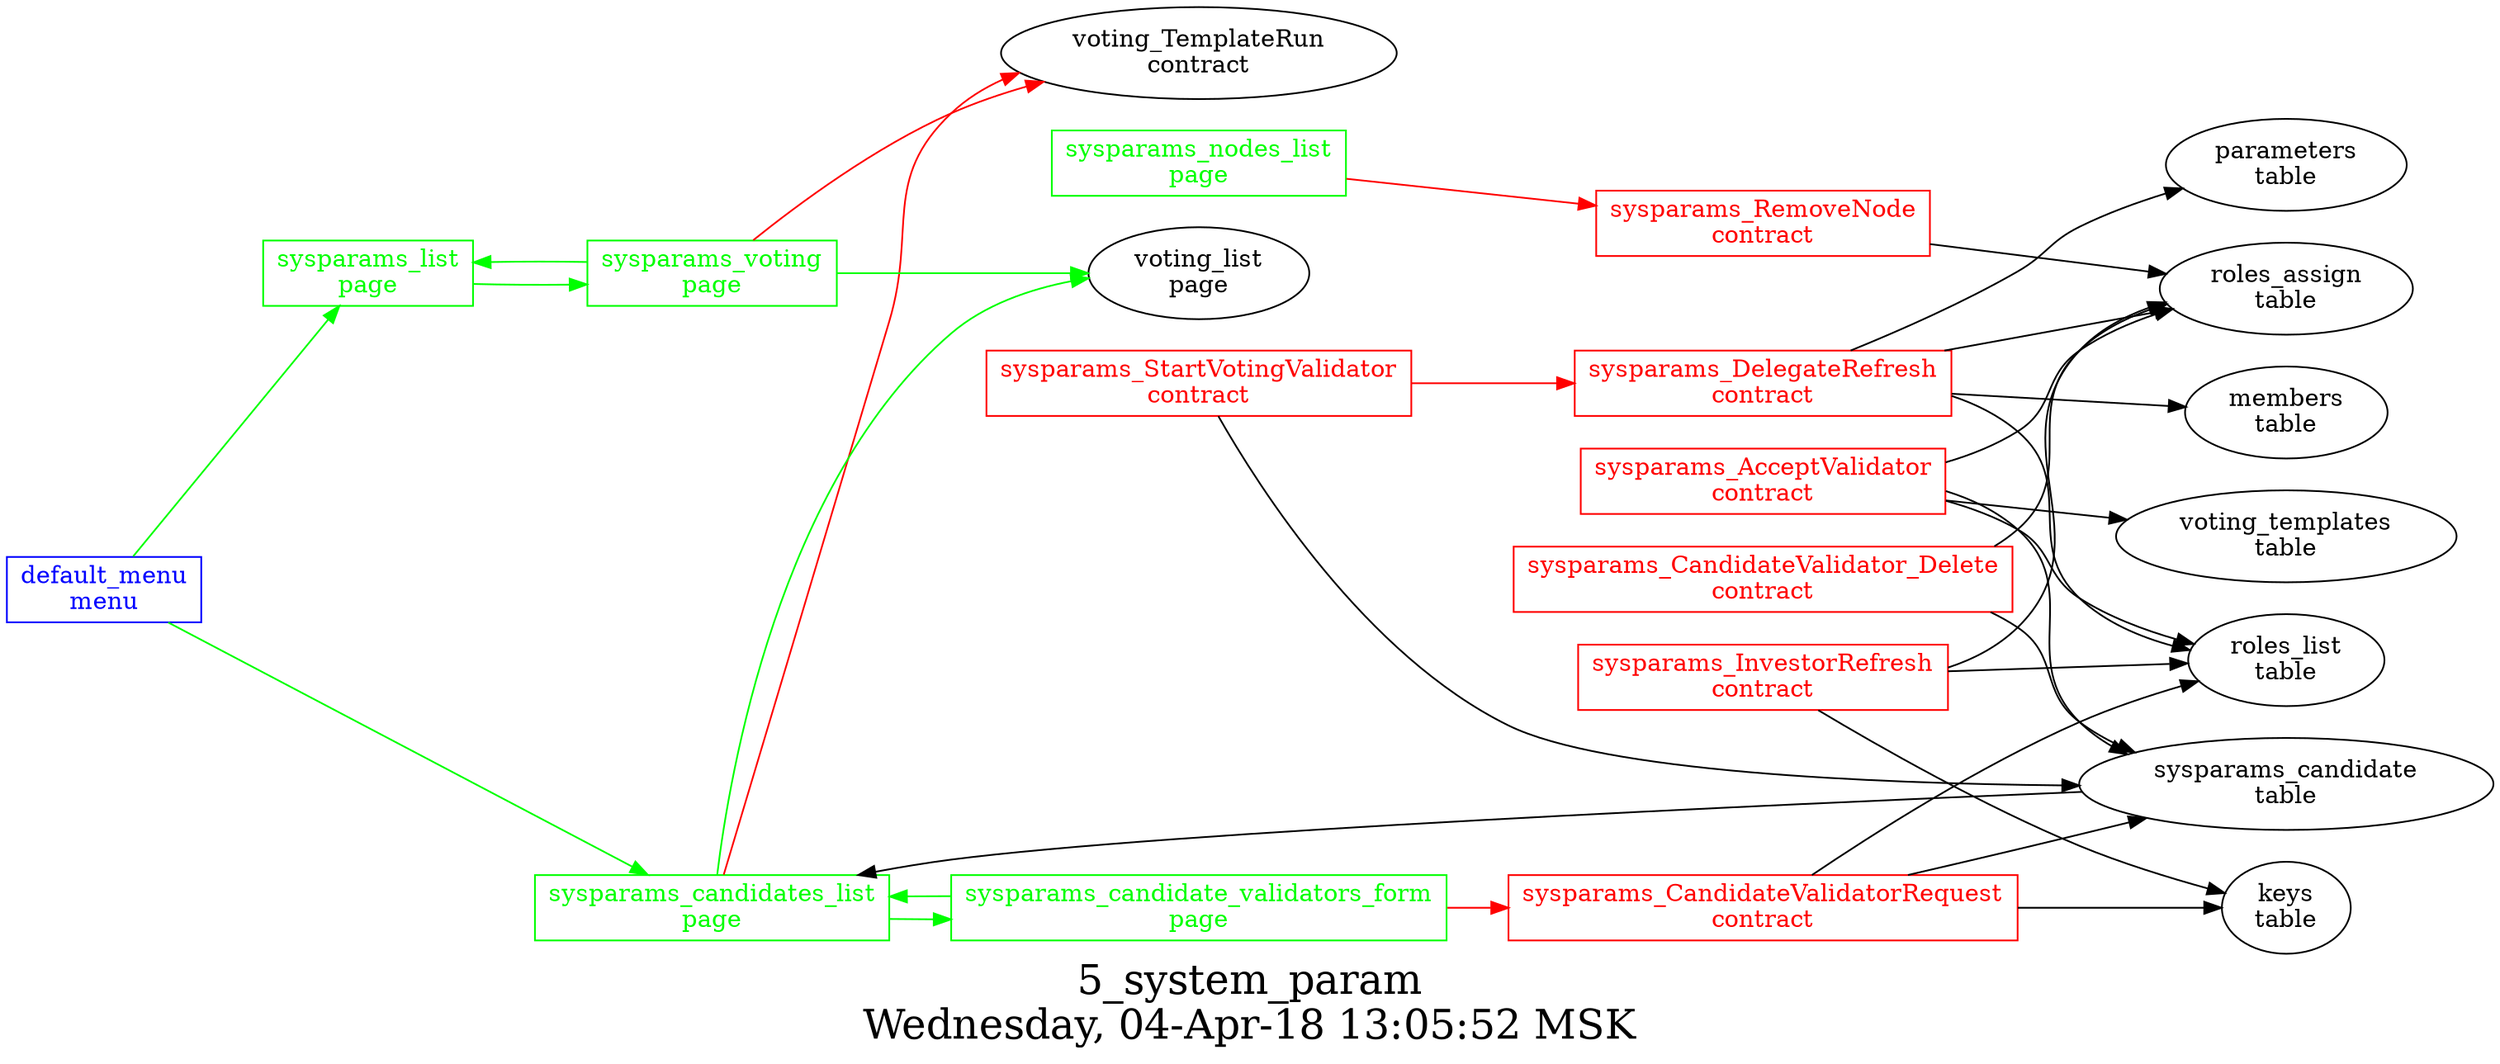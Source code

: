 digraph G {
graph [
  fontsize="24";
  label="5_system_param\nWednesday, 04-Apr-18 13:05:52 MSK";
  nojustify=true;
  ordering=out;
  rankdir=LR;
  size="30";
];
"default_menu\nmenu" -> "sysparams_list\npage"  [ color=green ]
"default_menu\nmenu" -> "sysparams_candidates_list\npage"  [ color=green ]
"default_menu\nmenu" [color=blue, fontcolor=blue, group=menus, shape=record];
"sysparams_candidate_validators_form\npage" -> "sysparams_CandidateValidatorRequest\ncontract"  [ color=red ]
"sysparams_candidate_validators_form\npage" -> "sysparams_candidates_list\npage"  [ color=green ]
"sysparams_candidate_validators_form\npage" [color=green, fontcolor=green, group=pages, shape=record];
"sysparams_candidates_list\npage" -> "voting_TemplateRun\ncontract"  [ color=red ]
"sysparams_candidate\ntable" -> "sysparams_candidates_list\npage"  [ color="" ]
"sysparams_candidates_list\npage" -> "voting_list\npage"  [ color=green ]
"sysparams_candidates_list\npage" -> "sysparams_candidate_validators_form\npage"  [ color=green ]
"sysparams_candidates_list\npage" [color=green, fontcolor=green, group=pages, shape=record];
"sysparams_list\npage" -> "sysparams_voting\npage"  [ color=green ]
"sysparams_list\npage" [color=green, fontcolor=green, group=pages, shape=record];
"sysparams_nodes_list\npage" -> "sysparams_RemoveNode\ncontract"  [ color=red ]
"sysparams_nodes_list\npage" [color=green, fontcolor=green, group=pages, shape=record];
"sysparams_voting\npage" -> "voting_TemplateRun\ncontract"  [ color=red ]
"sysparams_voting\npage" -> "sysparams_list\npage"  [ color=green ]
"sysparams_voting\npage" -> "voting_list\npage"  [ color=green ]
"sysparams_voting\npage" [color=green, fontcolor=green, group=pages, shape=record];
"sysparams_AcceptValidator\ncontract" -> "voting_templates\ntable"  [ color="" ]
"sysparams_AcceptValidator\ncontract" -> "sysparams_candidate\ntable"  [ color="" ]
"sysparams_AcceptValidator\ncontract" -> "roles_assign\ntable"  [ color="" ]
"sysparams_AcceptValidator\ncontract" -> "roles_list\ntable"  [ color="" ]
"sysparams_AcceptValidator\ncontract" [color=red, fontcolor=red, group=contracts, shape=record];
"sysparams_CandidateValidatorRequest\ncontract" -> "keys\ntable"  [ color="" ]
"sysparams_CandidateValidatorRequest\ncontract" -> "roles_list\ntable"  [ color="" ]
"sysparams_CandidateValidatorRequest\ncontract" -> "sysparams_candidate\ntable"  [ color="" ]
"sysparams_CandidateValidatorRequest\ncontract" [color=red, fontcolor=red, group=contracts, shape=record];
"sysparams_CandidateValidator_Delete\ncontract" -> "sysparams_candidate\ntable"  [ color="" ]
"sysparams_CandidateValidator_Delete\ncontract" -> "roles_assign\ntable"  [ color="" ]
"sysparams_CandidateValidator_Delete\ncontract" [color=red, fontcolor=red, group=contracts, shape=record];
"sysparams_DelegateRefresh\ncontract" -> "roles_list\ntable"  [ color="" ]
"sysparams_DelegateRefresh\ncontract" -> "parameters\ntable"  [ color="" ]
"sysparams_DelegateRefresh\ncontract" -> "roles_assign\ntable"  [ color="" ]
"sysparams_DelegateRefresh\ncontract" -> "members\ntable"  [ color="" ]
"sysparams_DelegateRefresh\ncontract" [color=red, fontcolor=red, group=contracts, shape=record];
"sysparams_InvestorRefresh\ncontract" -> "roles_list\ntable"  [ color="" ]
"sysparams_InvestorRefresh\ncontract" -> "keys\ntable"  [ color="" ]
"sysparams_InvestorRefresh\ncontract" -> "roles_assign\ntable"  [ color="" ]
"sysparams_InvestorRefresh\ncontract" [color=red, fontcolor=red, group=contracts, shape=record];
"sysparams_RemoveNode\ncontract" -> "roles_assign\ntable"  [ color="" ]
"sysparams_RemoveNode\ncontract" [color=red, fontcolor=red, group=contracts, shape=record];
"sysparams_StartVotingValidator\ncontract" -> "sysparams_DelegateRefresh\ncontract"  [ color=red ]
"sysparams_StartVotingValidator\ncontract" -> "sysparams_candidate\ntable"  [ color="" ]
"sysparams_StartVotingValidator\ncontract" [color=red, fontcolor=red, group=contracts, shape=record];
"sysparams_candidate\ntable" [color="", fontcolor="", group=tables, shape=""];
}

